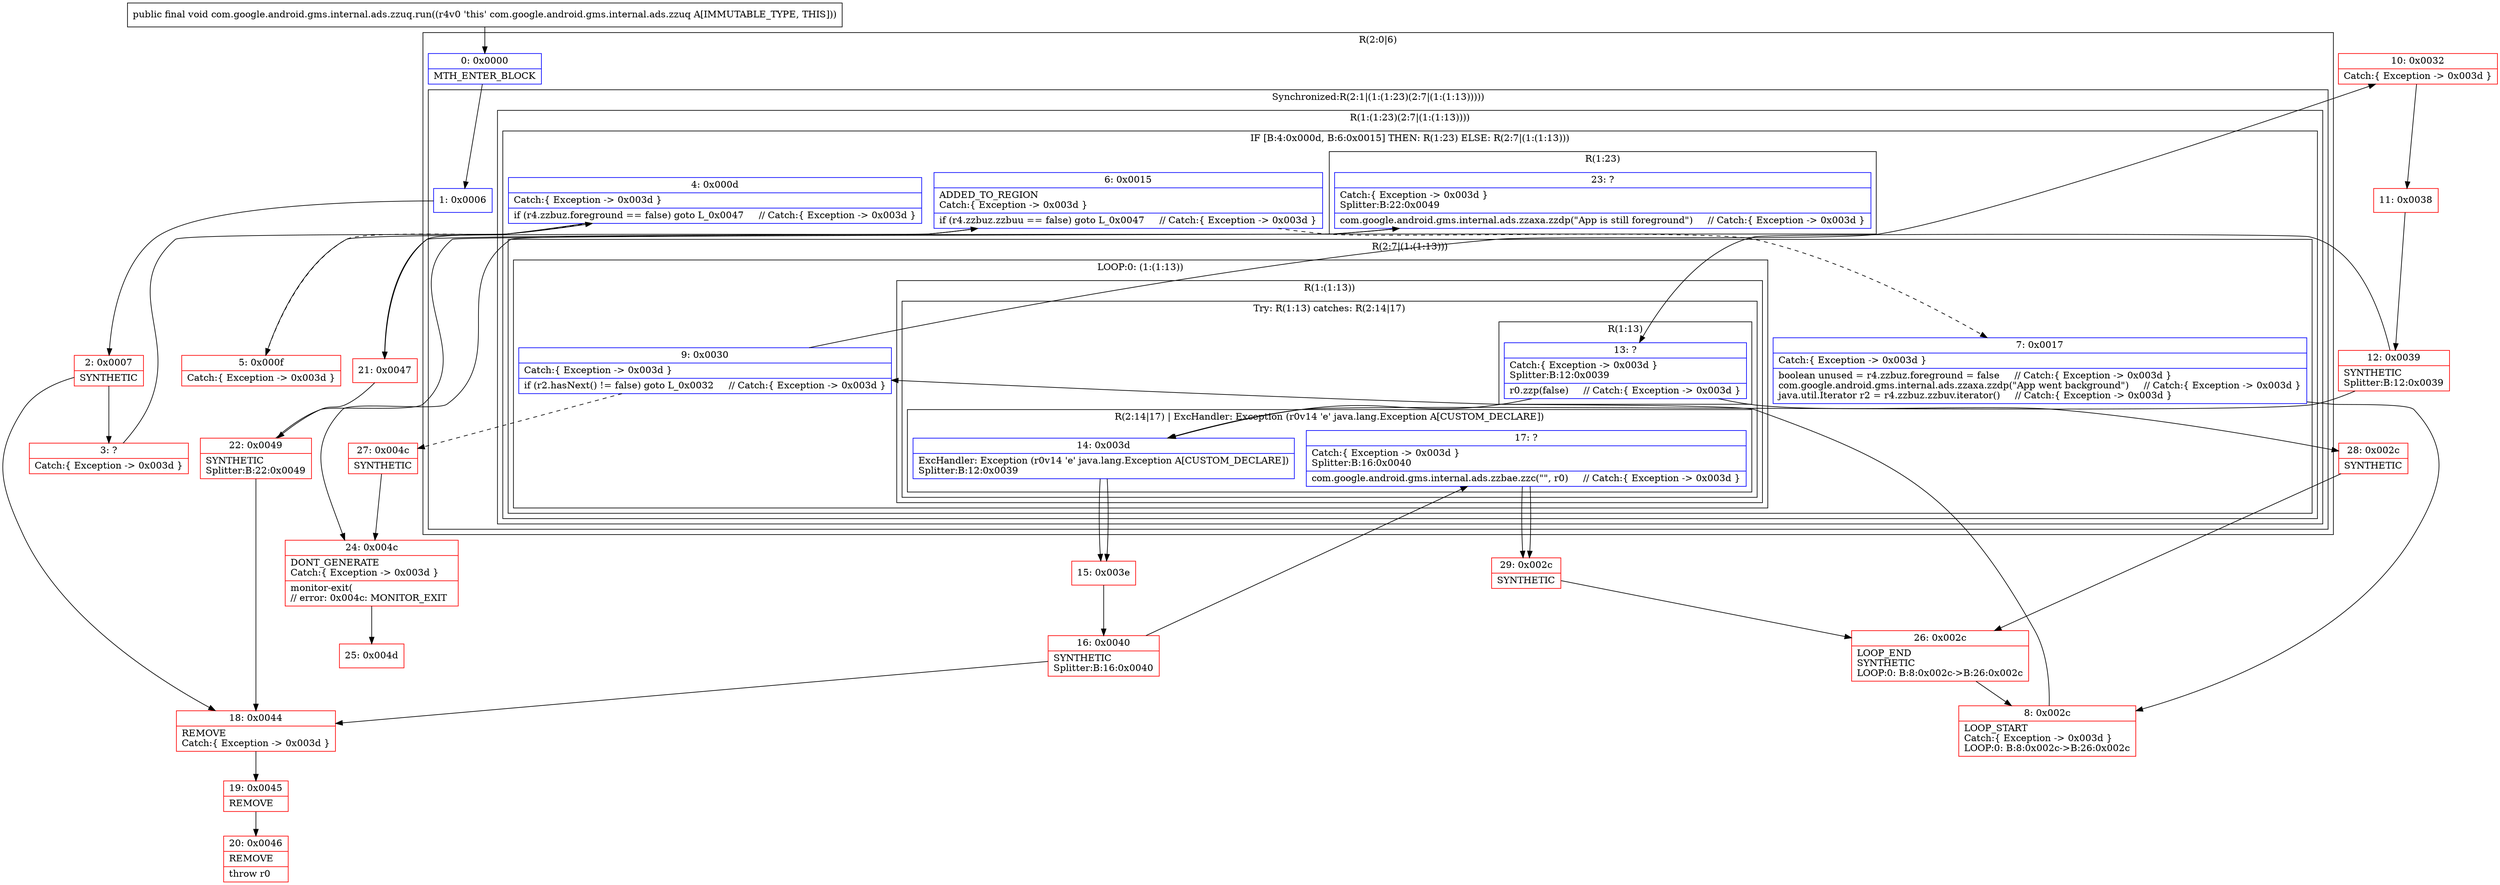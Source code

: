 digraph "CFG forcom.google.android.gms.internal.ads.zzuq.run()V" {
subgraph cluster_Region_668569156 {
label = "R(2:0|6)";
node [shape=record,color=blue];
Node_0 [shape=record,label="{0\:\ 0x0000|MTH_ENTER_BLOCK\l}"];
subgraph cluster_SynchronizedRegion_407801537 {
label = "Synchronized:R(2:1|(1:(1:23)(2:7|(1:(1:13)))))";
node [shape=record,color=blue];
Node_1 [shape=record,label="{1\:\ 0x0006}"];
subgraph cluster_Region_1293498374 {
label = "R(1:(1:23)(2:7|(1:(1:13))))";
node [shape=record,color=blue];
subgraph cluster_IfRegion_60377468 {
label = "IF [B:4:0x000d, B:6:0x0015] THEN: R(1:23) ELSE: R(2:7|(1:(1:13)))";
node [shape=record,color=blue];
Node_4 [shape=record,label="{4\:\ 0x000d|Catch:\{ Exception \-\> 0x003d \}\l|if (r4.zzbuz.foreground == false) goto L_0x0047     \/\/ Catch:\{ Exception \-\> 0x003d \}\l}"];
Node_6 [shape=record,label="{6\:\ 0x0015|ADDED_TO_REGION\lCatch:\{ Exception \-\> 0x003d \}\l|if (r4.zzbuz.zzbuu == false) goto L_0x0047     \/\/ Catch:\{ Exception \-\> 0x003d \}\l}"];
subgraph cluster_Region_1759071461 {
label = "R(1:23)";
node [shape=record,color=blue];
Node_23 [shape=record,label="{23\:\ ?|Catch:\{ Exception \-\> 0x003d \}\lSplitter:B:22:0x0049\l|com.google.android.gms.internal.ads.zzaxa.zzdp(\"App is still foreground\")     \/\/ Catch:\{ Exception \-\> 0x003d \}\l}"];
}
subgraph cluster_Region_68022201 {
label = "R(2:7|(1:(1:13)))";
node [shape=record,color=blue];
Node_7 [shape=record,label="{7\:\ 0x0017|Catch:\{ Exception \-\> 0x003d \}\l|boolean unused = r4.zzbuz.foreground = false     \/\/ Catch:\{ Exception \-\> 0x003d \}\lcom.google.android.gms.internal.ads.zzaxa.zzdp(\"App went background\")     \/\/ Catch:\{ Exception \-\> 0x003d \}\ljava.util.Iterator r2 = r4.zzbuz.zzbuv.iterator()     \/\/ Catch:\{ Exception \-\> 0x003d \}\l}"];
subgraph cluster_LoopRegion_5258806 {
label = "LOOP:0: (1:(1:13))";
node [shape=record,color=blue];
Node_9 [shape=record,label="{9\:\ 0x0030|Catch:\{ Exception \-\> 0x003d \}\l|if (r2.hasNext() != false) goto L_0x0032     \/\/ Catch:\{ Exception \-\> 0x003d \}\l}"];
subgraph cluster_Region_1229673961 {
label = "R(1:(1:13))";
node [shape=record,color=blue];
subgraph cluster_TryCatchRegion_1809286721 {
label = "Try: R(1:13) catches: R(2:14|17)";
node [shape=record,color=blue];
subgraph cluster_Region_13425829 {
label = "R(1:13)";
node [shape=record,color=blue];
Node_13 [shape=record,label="{13\:\ ?|Catch:\{ Exception \-\> 0x003d \}\lSplitter:B:12:0x0039\l|r0.zzp(false)     \/\/ Catch:\{ Exception \-\> 0x003d \}\l}"];
}
subgraph cluster_Region_23917316 {
label = "R(2:14|17) | ExcHandler: Exception (r0v14 'e' java.lang.Exception A[CUSTOM_DECLARE])\l";
node [shape=record,color=blue];
Node_14 [shape=record,label="{14\:\ 0x003d|ExcHandler: Exception (r0v14 'e' java.lang.Exception A[CUSTOM_DECLARE])\lSplitter:B:12:0x0039\l}"];
Node_17 [shape=record,label="{17\:\ ?|Catch:\{ Exception \-\> 0x003d \}\lSplitter:B:16:0x0040\l|com.google.android.gms.internal.ads.zzbae.zzc(\"\", r0)     \/\/ Catch:\{ Exception \-\> 0x003d \}\l}"];
}
}
}
}
}
}
}
}
}
subgraph cluster_Region_23917316 {
label = "R(2:14|17) | ExcHandler: Exception (r0v14 'e' java.lang.Exception A[CUSTOM_DECLARE])\l";
node [shape=record,color=blue];
Node_14 [shape=record,label="{14\:\ 0x003d|ExcHandler: Exception (r0v14 'e' java.lang.Exception A[CUSTOM_DECLARE])\lSplitter:B:12:0x0039\l}"];
Node_17 [shape=record,label="{17\:\ ?|Catch:\{ Exception \-\> 0x003d \}\lSplitter:B:16:0x0040\l|com.google.android.gms.internal.ads.zzbae.zzc(\"\", r0)     \/\/ Catch:\{ Exception \-\> 0x003d \}\l}"];
}
Node_2 [shape=record,color=red,label="{2\:\ 0x0007|SYNTHETIC\l}"];
Node_3 [shape=record,color=red,label="{3\:\ ?|Catch:\{ Exception \-\> 0x003d \}\l}"];
Node_5 [shape=record,color=red,label="{5\:\ 0x000f|Catch:\{ Exception \-\> 0x003d \}\l}"];
Node_8 [shape=record,color=red,label="{8\:\ 0x002c|LOOP_START\lCatch:\{ Exception \-\> 0x003d \}\lLOOP:0: B:8:0x002c\-\>B:26:0x002c\l}"];
Node_10 [shape=record,color=red,label="{10\:\ 0x0032|Catch:\{ Exception \-\> 0x003d \}\l}"];
Node_11 [shape=record,color=red,label="{11\:\ 0x0038}"];
Node_12 [shape=record,color=red,label="{12\:\ 0x0039|SYNTHETIC\lSplitter:B:12:0x0039\l}"];
Node_15 [shape=record,color=red,label="{15\:\ 0x003e}"];
Node_16 [shape=record,color=red,label="{16\:\ 0x0040|SYNTHETIC\lSplitter:B:16:0x0040\l}"];
Node_18 [shape=record,color=red,label="{18\:\ 0x0044|REMOVE\lCatch:\{ Exception \-\> 0x003d \}\l}"];
Node_19 [shape=record,color=red,label="{19\:\ 0x0045|REMOVE\l}"];
Node_20 [shape=record,color=red,label="{20\:\ 0x0046|REMOVE\l|throw r0\l}"];
Node_21 [shape=record,color=red,label="{21\:\ 0x0047}"];
Node_22 [shape=record,color=red,label="{22\:\ 0x0049|SYNTHETIC\lSplitter:B:22:0x0049\l}"];
Node_24 [shape=record,color=red,label="{24\:\ 0x004c|DONT_GENERATE\lCatch:\{ Exception \-\> 0x003d \}\l|monitor\-exit(\l\/\/ error: 0x004c: MONITOR_EXIT  \l}"];
Node_25 [shape=record,color=red,label="{25\:\ 0x004d}"];
Node_26 [shape=record,color=red,label="{26\:\ 0x002c|LOOP_END\lSYNTHETIC\lLOOP:0: B:8:0x002c\-\>B:26:0x002c\l}"];
Node_27 [shape=record,color=red,label="{27\:\ 0x004c|SYNTHETIC\l}"];
Node_28 [shape=record,color=red,label="{28\:\ 0x002c|SYNTHETIC\l}"];
Node_29 [shape=record,color=red,label="{29\:\ 0x002c|SYNTHETIC\l}"];
MethodNode[shape=record,label="{public final void com.google.android.gms.internal.ads.zzuq.run((r4v0 'this' com.google.android.gms.internal.ads.zzuq A[IMMUTABLE_TYPE, THIS])) }"];
MethodNode -> Node_0;
Node_0 -> Node_1;
Node_1 -> Node_2;
Node_4 -> Node_5[style=dashed];
Node_4 -> Node_21;
Node_6 -> Node_7[style=dashed];
Node_6 -> Node_21;
Node_23 -> Node_24;
Node_7 -> Node_8;
Node_9 -> Node_10;
Node_9 -> Node_27[style=dashed];
Node_13 -> Node_14;
Node_13 -> Node_28;
Node_14 -> Node_15;
Node_17 -> Node_29;
Node_14 -> Node_15;
Node_17 -> Node_29;
Node_2 -> Node_3;
Node_2 -> Node_18;
Node_3 -> Node_4;
Node_5 -> Node_6;
Node_8 -> Node_9;
Node_10 -> Node_11;
Node_11 -> Node_12;
Node_12 -> Node_13;
Node_12 -> Node_14;
Node_15 -> Node_16;
Node_16 -> Node_17;
Node_16 -> Node_18;
Node_18 -> Node_19;
Node_19 -> Node_20;
Node_21 -> Node_22;
Node_22 -> Node_23;
Node_22 -> Node_18;
Node_24 -> Node_25;
Node_26 -> Node_8;
Node_27 -> Node_24;
Node_28 -> Node_26;
Node_29 -> Node_26;
}

